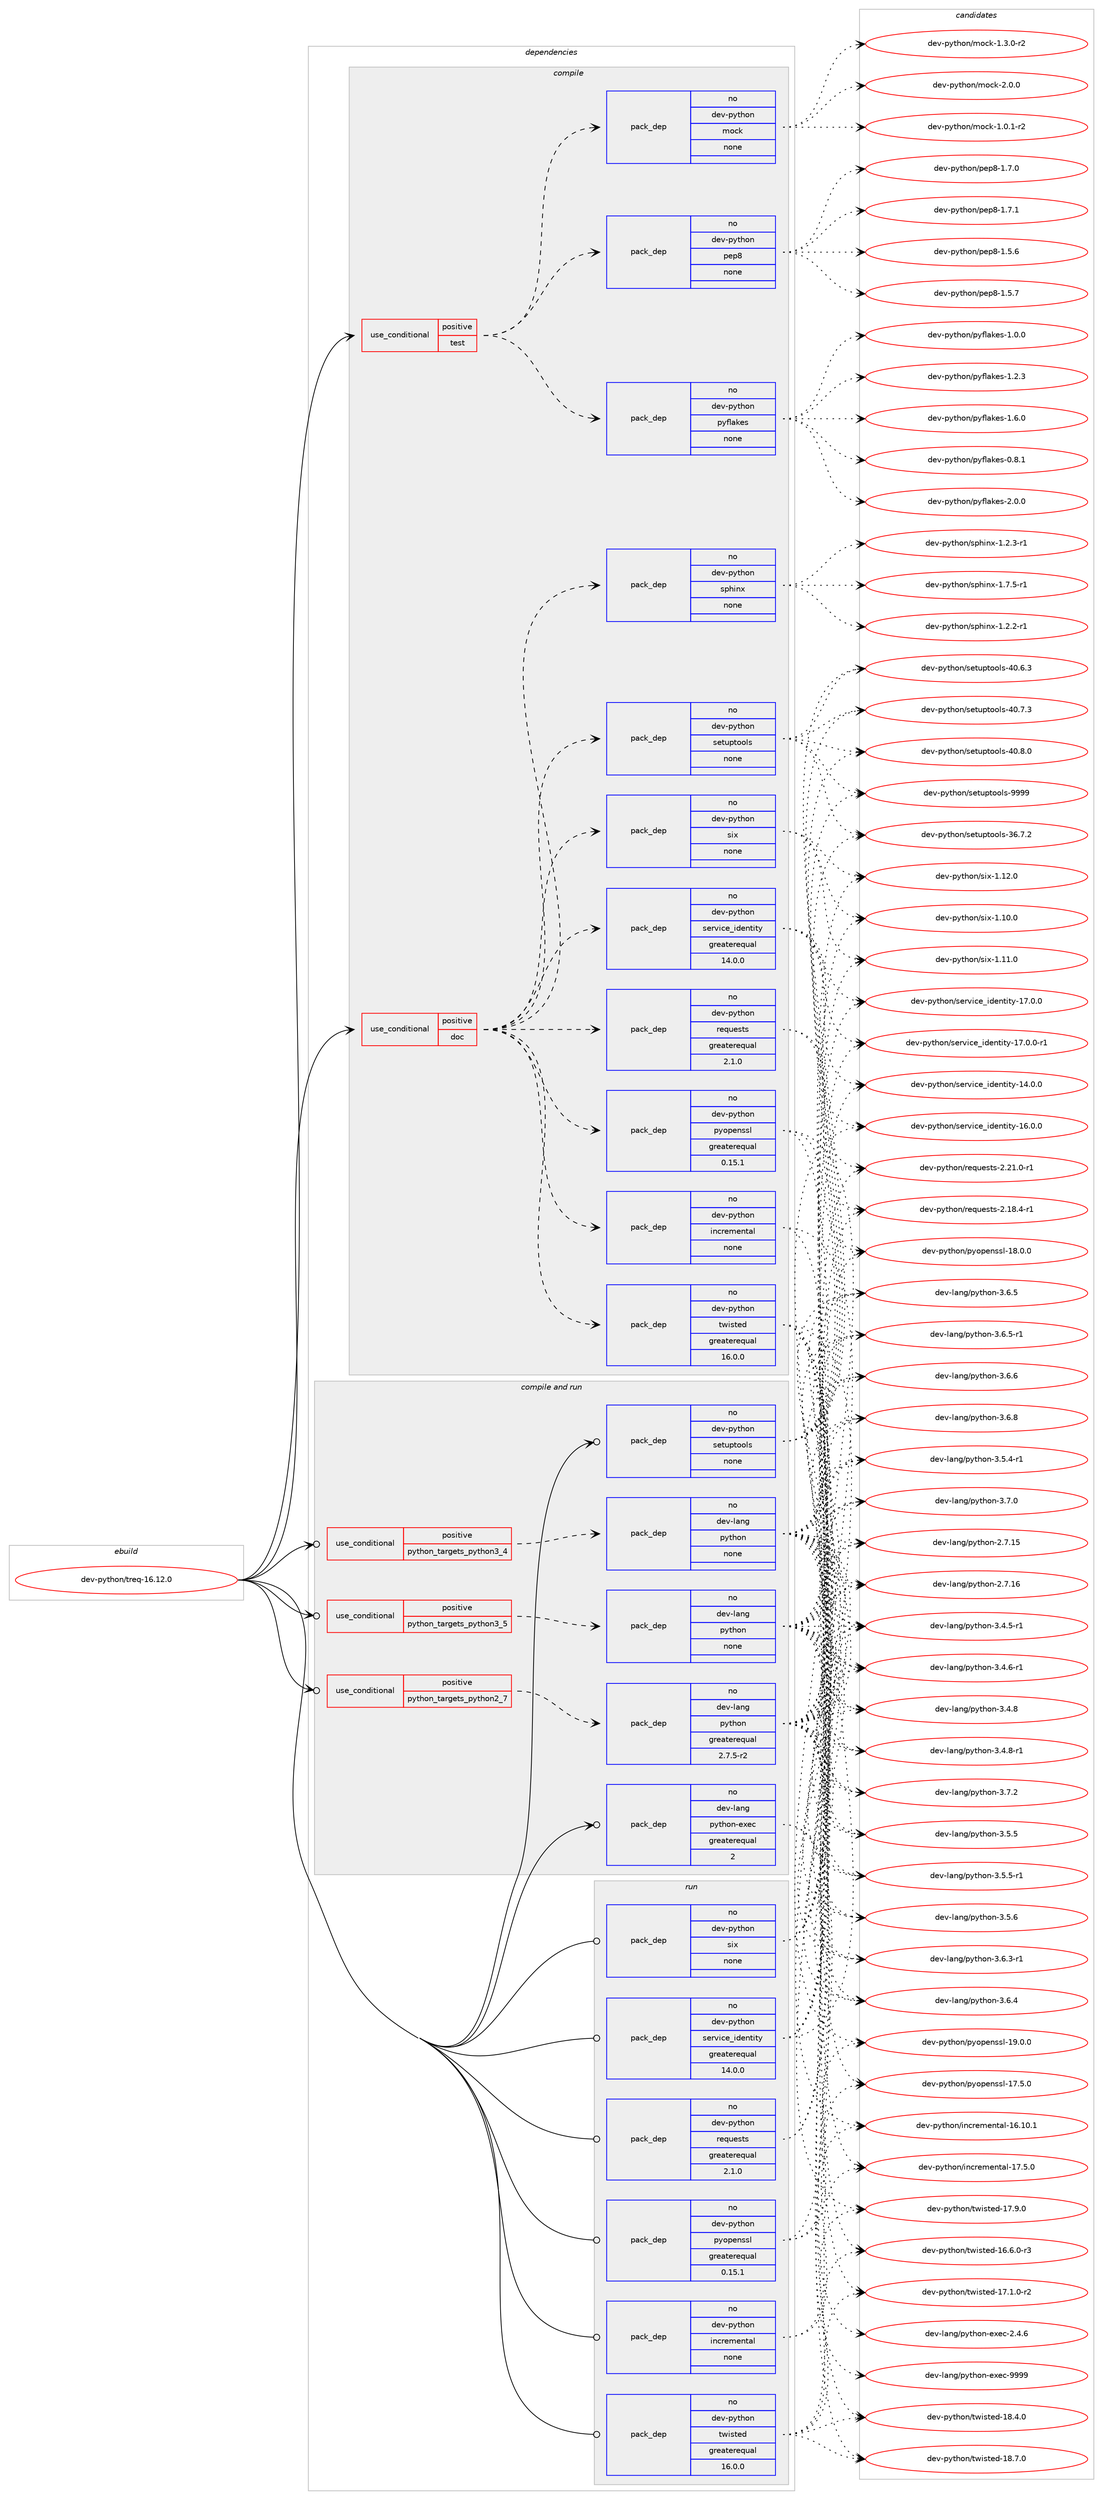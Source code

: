 digraph prolog {

# *************
# Graph options
# *************

newrank=true;
concentrate=true;
compound=true;
graph [rankdir=LR,fontname=Helvetica,fontsize=10,ranksep=1.5];#, ranksep=2.5, nodesep=0.2];
edge  [arrowhead=vee];
node  [fontname=Helvetica,fontsize=10];

# **********
# The ebuild
# **********

subgraph cluster_leftcol {
color=gray;
rank=same;
label=<<i>ebuild</i>>;
id [label="dev-python/treq-16.12.0", color=red, width=4, href="../dev-python/treq-16.12.0.svg"];
}

# ****************
# The dependencies
# ****************

subgraph cluster_midcol {
color=gray;
label=<<i>dependencies</i>>;
subgraph cluster_compile {
fillcolor="#eeeeee";
style=filled;
label=<<i>compile</i>>;
subgraph cond385977 {
dependency1445263 [label=<<TABLE BORDER="0" CELLBORDER="1" CELLSPACING="0" CELLPADDING="4"><TR><TD ROWSPAN="3" CELLPADDING="10">use_conditional</TD></TR><TR><TD>positive</TD></TR><TR><TD>doc</TD></TR></TABLE>>, shape=none, color=red];
subgraph pack1035923 {
dependency1445264 [label=<<TABLE BORDER="0" CELLBORDER="1" CELLSPACING="0" CELLPADDING="4" WIDTH="220"><TR><TD ROWSPAN="6" CELLPADDING="30">pack_dep</TD></TR><TR><TD WIDTH="110">no</TD></TR><TR><TD>dev-python</TD></TR><TR><TD>sphinx</TD></TR><TR><TD>none</TD></TR><TR><TD></TD></TR></TABLE>>, shape=none, color=blue];
}
dependency1445263:e -> dependency1445264:w [weight=20,style="dashed",arrowhead="vee"];
subgraph pack1035924 {
dependency1445265 [label=<<TABLE BORDER="0" CELLBORDER="1" CELLSPACING="0" CELLPADDING="4" WIDTH="220"><TR><TD ROWSPAN="6" CELLPADDING="30">pack_dep</TD></TR><TR><TD WIDTH="110">no</TD></TR><TR><TD>dev-python</TD></TR><TR><TD>setuptools</TD></TR><TR><TD>none</TD></TR><TR><TD></TD></TR></TABLE>>, shape=none, color=blue];
}
dependency1445263:e -> dependency1445265:w [weight=20,style="dashed",arrowhead="vee"];
subgraph pack1035925 {
dependency1445266 [label=<<TABLE BORDER="0" CELLBORDER="1" CELLSPACING="0" CELLPADDING="4" WIDTH="220"><TR><TD ROWSPAN="6" CELLPADDING="30">pack_dep</TD></TR><TR><TD WIDTH="110">no</TD></TR><TR><TD>dev-python</TD></TR><TR><TD>six</TD></TR><TR><TD>none</TD></TR><TR><TD></TD></TR></TABLE>>, shape=none, color=blue];
}
dependency1445263:e -> dependency1445266:w [weight=20,style="dashed",arrowhead="vee"];
subgraph pack1035926 {
dependency1445267 [label=<<TABLE BORDER="0" CELLBORDER="1" CELLSPACING="0" CELLPADDING="4" WIDTH="220"><TR><TD ROWSPAN="6" CELLPADDING="30">pack_dep</TD></TR><TR><TD WIDTH="110">no</TD></TR><TR><TD>dev-python</TD></TR><TR><TD>pyopenssl</TD></TR><TR><TD>greaterequal</TD></TR><TR><TD>0.15.1</TD></TR></TABLE>>, shape=none, color=blue];
}
dependency1445263:e -> dependency1445267:w [weight=20,style="dashed",arrowhead="vee"];
subgraph pack1035927 {
dependency1445268 [label=<<TABLE BORDER="0" CELLBORDER="1" CELLSPACING="0" CELLPADDING="4" WIDTH="220"><TR><TD ROWSPAN="6" CELLPADDING="30">pack_dep</TD></TR><TR><TD WIDTH="110">no</TD></TR><TR><TD>dev-python</TD></TR><TR><TD>twisted</TD></TR><TR><TD>greaterequal</TD></TR><TR><TD>16.0.0</TD></TR></TABLE>>, shape=none, color=blue];
}
dependency1445263:e -> dependency1445268:w [weight=20,style="dashed",arrowhead="vee"];
subgraph pack1035928 {
dependency1445269 [label=<<TABLE BORDER="0" CELLBORDER="1" CELLSPACING="0" CELLPADDING="4" WIDTH="220"><TR><TD ROWSPAN="6" CELLPADDING="30">pack_dep</TD></TR><TR><TD WIDTH="110">no</TD></TR><TR><TD>dev-python</TD></TR><TR><TD>requests</TD></TR><TR><TD>greaterequal</TD></TR><TR><TD>2.1.0</TD></TR></TABLE>>, shape=none, color=blue];
}
dependency1445263:e -> dependency1445269:w [weight=20,style="dashed",arrowhead="vee"];
subgraph pack1035929 {
dependency1445270 [label=<<TABLE BORDER="0" CELLBORDER="1" CELLSPACING="0" CELLPADDING="4" WIDTH="220"><TR><TD ROWSPAN="6" CELLPADDING="30">pack_dep</TD></TR><TR><TD WIDTH="110">no</TD></TR><TR><TD>dev-python</TD></TR><TR><TD>service_identity</TD></TR><TR><TD>greaterequal</TD></TR><TR><TD>14.0.0</TD></TR></TABLE>>, shape=none, color=blue];
}
dependency1445263:e -> dependency1445270:w [weight=20,style="dashed",arrowhead="vee"];
subgraph pack1035930 {
dependency1445271 [label=<<TABLE BORDER="0" CELLBORDER="1" CELLSPACING="0" CELLPADDING="4" WIDTH="220"><TR><TD ROWSPAN="6" CELLPADDING="30">pack_dep</TD></TR><TR><TD WIDTH="110">no</TD></TR><TR><TD>dev-python</TD></TR><TR><TD>incremental</TD></TR><TR><TD>none</TD></TR><TR><TD></TD></TR></TABLE>>, shape=none, color=blue];
}
dependency1445263:e -> dependency1445271:w [weight=20,style="dashed",arrowhead="vee"];
}
id:e -> dependency1445263:w [weight=20,style="solid",arrowhead="vee"];
subgraph cond385978 {
dependency1445272 [label=<<TABLE BORDER="0" CELLBORDER="1" CELLSPACING="0" CELLPADDING="4"><TR><TD ROWSPAN="3" CELLPADDING="10">use_conditional</TD></TR><TR><TD>positive</TD></TR><TR><TD>test</TD></TR></TABLE>>, shape=none, color=red];
subgraph pack1035931 {
dependency1445273 [label=<<TABLE BORDER="0" CELLBORDER="1" CELLSPACING="0" CELLPADDING="4" WIDTH="220"><TR><TD ROWSPAN="6" CELLPADDING="30">pack_dep</TD></TR><TR><TD WIDTH="110">no</TD></TR><TR><TD>dev-python</TD></TR><TR><TD>mock</TD></TR><TR><TD>none</TD></TR><TR><TD></TD></TR></TABLE>>, shape=none, color=blue];
}
dependency1445272:e -> dependency1445273:w [weight=20,style="dashed",arrowhead="vee"];
subgraph pack1035932 {
dependency1445274 [label=<<TABLE BORDER="0" CELLBORDER="1" CELLSPACING="0" CELLPADDING="4" WIDTH="220"><TR><TD ROWSPAN="6" CELLPADDING="30">pack_dep</TD></TR><TR><TD WIDTH="110">no</TD></TR><TR><TD>dev-python</TD></TR><TR><TD>pyflakes</TD></TR><TR><TD>none</TD></TR><TR><TD></TD></TR></TABLE>>, shape=none, color=blue];
}
dependency1445272:e -> dependency1445274:w [weight=20,style="dashed",arrowhead="vee"];
subgraph pack1035933 {
dependency1445275 [label=<<TABLE BORDER="0" CELLBORDER="1" CELLSPACING="0" CELLPADDING="4" WIDTH="220"><TR><TD ROWSPAN="6" CELLPADDING="30">pack_dep</TD></TR><TR><TD WIDTH="110">no</TD></TR><TR><TD>dev-python</TD></TR><TR><TD>pep8</TD></TR><TR><TD>none</TD></TR><TR><TD></TD></TR></TABLE>>, shape=none, color=blue];
}
dependency1445272:e -> dependency1445275:w [weight=20,style="dashed",arrowhead="vee"];
}
id:e -> dependency1445272:w [weight=20,style="solid",arrowhead="vee"];
}
subgraph cluster_compileandrun {
fillcolor="#eeeeee";
style=filled;
label=<<i>compile and run</i>>;
subgraph cond385979 {
dependency1445276 [label=<<TABLE BORDER="0" CELLBORDER="1" CELLSPACING="0" CELLPADDING="4"><TR><TD ROWSPAN="3" CELLPADDING="10">use_conditional</TD></TR><TR><TD>positive</TD></TR><TR><TD>python_targets_python2_7</TD></TR></TABLE>>, shape=none, color=red];
subgraph pack1035934 {
dependency1445277 [label=<<TABLE BORDER="0" CELLBORDER="1" CELLSPACING="0" CELLPADDING="4" WIDTH="220"><TR><TD ROWSPAN="6" CELLPADDING="30">pack_dep</TD></TR><TR><TD WIDTH="110">no</TD></TR><TR><TD>dev-lang</TD></TR><TR><TD>python</TD></TR><TR><TD>greaterequal</TD></TR><TR><TD>2.7.5-r2</TD></TR></TABLE>>, shape=none, color=blue];
}
dependency1445276:e -> dependency1445277:w [weight=20,style="dashed",arrowhead="vee"];
}
id:e -> dependency1445276:w [weight=20,style="solid",arrowhead="odotvee"];
subgraph cond385980 {
dependency1445278 [label=<<TABLE BORDER="0" CELLBORDER="1" CELLSPACING="0" CELLPADDING="4"><TR><TD ROWSPAN="3" CELLPADDING="10">use_conditional</TD></TR><TR><TD>positive</TD></TR><TR><TD>python_targets_python3_4</TD></TR></TABLE>>, shape=none, color=red];
subgraph pack1035935 {
dependency1445279 [label=<<TABLE BORDER="0" CELLBORDER="1" CELLSPACING="0" CELLPADDING="4" WIDTH="220"><TR><TD ROWSPAN="6" CELLPADDING="30">pack_dep</TD></TR><TR><TD WIDTH="110">no</TD></TR><TR><TD>dev-lang</TD></TR><TR><TD>python</TD></TR><TR><TD>none</TD></TR><TR><TD></TD></TR></TABLE>>, shape=none, color=blue];
}
dependency1445278:e -> dependency1445279:w [weight=20,style="dashed",arrowhead="vee"];
}
id:e -> dependency1445278:w [weight=20,style="solid",arrowhead="odotvee"];
subgraph cond385981 {
dependency1445280 [label=<<TABLE BORDER="0" CELLBORDER="1" CELLSPACING="0" CELLPADDING="4"><TR><TD ROWSPAN="3" CELLPADDING="10">use_conditional</TD></TR><TR><TD>positive</TD></TR><TR><TD>python_targets_python3_5</TD></TR></TABLE>>, shape=none, color=red];
subgraph pack1035936 {
dependency1445281 [label=<<TABLE BORDER="0" CELLBORDER="1" CELLSPACING="0" CELLPADDING="4" WIDTH="220"><TR><TD ROWSPAN="6" CELLPADDING="30">pack_dep</TD></TR><TR><TD WIDTH="110">no</TD></TR><TR><TD>dev-lang</TD></TR><TR><TD>python</TD></TR><TR><TD>none</TD></TR><TR><TD></TD></TR></TABLE>>, shape=none, color=blue];
}
dependency1445280:e -> dependency1445281:w [weight=20,style="dashed",arrowhead="vee"];
}
id:e -> dependency1445280:w [weight=20,style="solid",arrowhead="odotvee"];
subgraph pack1035937 {
dependency1445282 [label=<<TABLE BORDER="0" CELLBORDER="1" CELLSPACING="0" CELLPADDING="4" WIDTH="220"><TR><TD ROWSPAN="6" CELLPADDING="30">pack_dep</TD></TR><TR><TD WIDTH="110">no</TD></TR><TR><TD>dev-lang</TD></TR><TR><TD>python-exec</TD></TR><TR><TD>greaterequal</TD></TR><TR><TD>2</TD></TR></TABLE>>, shape=none, color=blue];
}
id:e -> dependency1445282:w [weight=20,style="solid",arrowhead="odotvee"];
subgraph pack1035938 {
dependency1445283 [label=<<TABLE BORDER="0" CELLBORDER="1" CELLSPACING="0" CELLPADDING="4" WIDTH="220"><TR><TD ROWSPAN="6" CELLPADDING="30">pack_dep</TD></TR><TR><TD WIDTH="110">no</TD></TR><TR><TD>dev-python</TD></TR><TR><TD>setuptools</TD></TR><TR><TD>none</TD></TR><TR><TD></TD></TR></TABLE>>, shape=none, color=blue];
}
id:e -> dependency1445283:w [weight=20,style="solid",arrowhead="odotvee"];
}
subgraph cluster_run {
fillcolor="#eeeeee";
style=filled;
label=<<i>run</i>>;
subgraph pack1035939 {
dependency1445284 [label=<<TABLE BORDER="0" CELLBORDER="1" CELLSPACING="0" CELLPADDING="4" WIDTH="220"><TR><TD ROWSPAN="6" CELLPADDING="30">pack_dep</TD></TR><TR><TD WIDTH="110">no</TD></TR><TR><TD>dev-python</TD></TR><TR><TD>incremental</TD></TR><TR><TD>none</TD></TR><TR><TD></TD></TR></TABLE>>, shape=none, color=blue];
}
id:e -> dependency1445284:w [weight=20,style="solid",arrowhead="odot"];
subgraph pack1035940 {
dependency1445285 [label=<<TABLE BORDER="0" CELLBORDER="1" CELLSPACING="0" CELLPADDING="4" WIDTH="220"><TR><TD ROWSPAN="6" CELLPADDING="30">pack_dep</TD></TR><TR><TD WIDTH="110">no</TD></TR><TR><TD>dev-python</TD></TR><TR><TD>pyopenssl</TD></TR><TR><TD>greaterequal</TD></TR><TR><TD>0.15.1</TD></TR></TABLE>>, shape=none, color=blue];
}
id:e -> dependency1445285:w [weight=20,style="solid",arrowhead="odot"];
subgraph pack1035941 {
dependency1445286 [label=<<TABLE BORDER="0" CELLBORDER="1" CELLSPACING="0" CELLPADDING="4" WIDTH="220"><TR><TD ROWSPAN="6" CELLPADDING="30">pack_dep</TD></TR><TR><TD WIDTH="110">no</TD></TR><TR><TD>dev-python</TD></TR><TR><TD>requests</TD></TR><TR><TD>greaterequal</TD></TR><TR><TD>2.1.0</TD></TR></TABLE>>, shape=none, color=blue];
}
id:e -> dependency1445286:w [weight=20,style="solid",arrowhead="odot"];
subgraph pack1035942 {
dependency1445287 [label=<<TABLE BORDER="0" CELLBORDER="1" CELLSPACING="0" CELLPADDING="4" WIDTH="220"><TR><TD ROWSPAN="6" CELLPADDING="30">pack_dep</TD></TR><TR><TD WIDTH="110">no</TD></TR><TR><TD>dev-python</TD></TR><TR><TD>service_identity</TD></TR><TR><TD>greaterequal</TD></TR><TR><TD>14.0.0</TD></TR></TABLE>>, shape=none, color=blue];
}
id:e -> dependency1445287:w [weight=20,style="solid",arrowhead="odot"];
subgraph pack1035943 {
dependency1445288 [label=<<TABLE BORDER="0" CELLBORDER="1" CELLSPACING="0" CELLPADDING="4" WIDTH="220"><TR><TD ROWSPAN="6" CELLPADDING="30">pack_dep</TD></TR><TR><TD WIDTH="110">no</TD></TR><TR><TD>dev-python</TD></TR><TR><TD>six</TD></TR><TR><TD>none</TD></TR><TR><TD></TD></TR></TABLE>>, shape=none, color=blue];
}
id:e -> dependency1445288:w [weight=20,style="solid",arrowhead="odot"];
subgraph pack1035944 {
dependency1445289 [label=<<TABLE BORDER="0" CELLBORDER="1" CELLSPACING="0" CELLPADDING="4" WIDTH="220"><TR><TD ROWSPAN="6" CELLPADDING="30">pack_dep</TD></TR><TR><TD WIDTH="110">no</TD></TR><TR><TD>dev-python</TD></TR><TR><TD>twisted</TD></TR><TR><TD>greaterequal</TD></TR><TR><TD>16.0.0</TD></TR></TABLE>>, shape=none, color=blue];
}
id:e -> dependency1445289:w [weight=20,style="solid",arrowhead="odot"];
}
}

# **************
# The candidates
# **************

subgraph cluster_choices {
rank=same;
color=gray;
label=<<i>candidates</i>>;

subgraph choice1035923 {
color=black;
nodesep=1;
choice10010111845112121116104111110471151121041051101204549465046504511449 [label="dev-python/sphinx-1.2.2-r1", color=red, width=4,href="../dev-python/sphinx-1.2.2-r1.svg"];
choice10010111845112121116104111110471151121041051101204549465046514511449 [label="dev-python/sphinx-1.2.3-r1", color=red, width=4,href="../dev-python/sphinx-1.2.3-r1.svg"];
choice10010111845112121116104111110471151121041051101204549465546534511449 [label="dev-python/sphinx-1.7.5-r1", color=red, width=4,href="../dev-python/sphinx-1.7.5-r1.svg"];
dependency1445264:e -> choice10010111845112121116104111110471151121041051101204549465046504511449:w [style=dotted,weight="100"];
dependency1445264:e -> choice10010111845112121116104111110471151121041051101204549465046514511449:w [style=dotted,weight="100"];
dependency1445264:e -> choice10010111845112121116104111110471151121041051101204549465546534511449:w [style=dotted,weight="100"];
}
subgraph choice1035924 {
color=black;
nodesep=1;
choice100101118451121211161041111104711510111611711211611111110811545515446554650 [label="dev-python/setuptools-36.7.2", color=red, width=4,href="../dev-python/setuptools-36.7.2.svg"];
choice100101118451121211161041111104711510111611711211611111110811545524846544651 [label="dev-python/setuptools-40.6.3", color=red, width=4,href="../dev-python/setuptools-40.6.3.svg"];
choice100101118451121211161041111104711510111611711211611111110811545524846554651 [label="dev-python/setuptools-40.7.3", color=red, width=4,href="../dev-python/setuptools-40.7.3.svg"];
choice100101118451121211161041111104711510111611711211611111110811545524846564648 [label="dev-python/setuptools-40.8.0", color=red, width=4,href="../dev-python/setuptools-40.8.0.svg"];
choice10010111845112121116104111110471151011161171121161111111081154557575757 [label="dev-python/setuptools-9999", color=red, width=4,href="../dev-python/setuptools-9999.svg"];
dependency1445265:e -> choice100101118451121211161041111104711510111611711211611111110811545515446554650:w [style=dotted,weight="100"];
dependency1445265:e -> choice100101118451121211161041111104711510111611711211611111110811545524846544651:w [style=dotted,weight="100"];
dependency1445265:e -> choice100101118451121211161041111104711510111611711211611111110811545524846554651:w [style=dotted,weight="100"];
dependency1445265:e -> choice100101118451121211161041111104711510111611711211611111110811545524846564648:w [style=dotted,weight="100"];
dependency1445265:e -> choice10010111845112121116104111110471151011161171121161111111081154557575757:w [style=dotted,weight="100"];
}
subgraph choice1035925 {
color=black;
nodesep=1;
choice100101118451121211161041111104711510512045494649484648 [label="dev-python/six-1.10.0", color=red, width=4,href="../dev-python/six-1.10.0.svg"];
choice100101118451121211161041111104711510512045494649494648 [label="dev-python/six-1.11.0", color=red, width=4,href="../dev-python/six-1.11.0.svg"];
choice100101118451121211161041111104711510512045494649504648 [label="dev-python/six-1.12.0", color=red, width=4,href="../dev-python/six-1.12.0.svg"];
dependency1445266:e -> choice100101118451121211161041111104711510512045494649484648:w [style=dotted,weight="100"];
dependency1445266:e -> choice100101118451121211161041111104711510512045494649494648:w [style=dotted,weight="100"];
dependency1445266:e -> choice100101118451121211161041111104711510512045494649504648:w [style=dotted,weight="100"];
}
subgraph choice1035926 {
color=black;
nodesep=1;
choice100101118451121211161041111104711212111111210111011511510845495546534648 [label="dev-python/pyopenssl-17.5.0", color=red, width=4,href="../dev-python/pyopenssl-17.5.0.svg"];
choice100101118451121211161041111104711212111111210111011511510845495646484648 [label="dev-python/pyopenssl-18.0.0", color=red, width=4,href="../dev-python/pyopenssl-18.0.0.svg"];
choice100101118451121211161041111104711212111111210111011511510845495746484648 [label="dev-python/pyopenssl-19.0.0", color=red, width=4,href="../dev-python/pyopenssl-19.0.0.svg"];
dependency1445267:e -> choice100101118451121211161041111104711212111111210111011511510845495546534648:w [style=dotted,weight="100"];
dependency1445267:e -> choice100101118451121211161041111104711212111111210111011511510845495646484648:w [style=dotted,weight="100"];
dependency1445267:e -> choice100101118451121211161041111104711212111111210111011511510845495746484648:w [style=dotted,weight="100"];
}
subgraph choice1035927 {
color=black;
nodesep=1;
choice1001011184511212111610411111047116119105115116101100454954465446484511451 [label="dev-python/twisted-16.6.0-r3", color=red, width=4,href="../dev-python/twisted-16.6.0-r3.svg"];
choice1001011184511212111610411111047116119105115116101100454955464946484511450 [label="dev-python/twisted-17.1.0-r2", color=red, width=4,href="../dev-python/twisted-17.1.0-r2.svg"];
choice100101118451121211161041111104711611910511511610110045495546574648 [label="dev-python/twisted-17.9.0", color=red, width=4,href="../dev-python/twisted-17.9.0.svg"];
choice100101118451121211161041111104711611910511511610110045495646524648 [label="dev-python/twisted-18.4.0", color=red, width=4,href="../dev-python/twisted-18.4.0.svg"];
choice100101118451121211161041111104711611910511511610110045495646554648 [label="dev-python/twisted-18.7.0", color=red, width=4,href="../dev-python/twisted-18.7.0.svg"];
dependency1445268:e -> choice1001011184511212111610411111047116119105115116101100454954465446484511451:w [style=dotted,weight="100"];
dependency1445268:e -> choice1001011184511212111610411111047116119105115116101100454955464946484511450:w [style=dotted,weight="100"];
dependency1445268:e -> choice100101118451121211161041111104711611910511511610110045495546574648:w [style=dotted,weight="100"];
dependency1445268:e -> choice100101118451121211161041111104711611910511511610110045495646524648:w [style=dotted,weight="100"];
dependency1445268:e -> choice100101118451121211161041111104711611910511511610110045495646554648:w [style=dotted,weight="100"];
}
subgraph choice1035928 {
color=black;
nodesep=1;
choice1001011184511212111610411111047114101113117101115116115455046495646524511449 [label="dev-python/requests-2.18.4-r1", color=red, width=4,href="../dev-python/requests-2.18.4-r1.svg"];
choice1001011184511212111610411111047114101113117101115116115455046504946484511449 [label="dev-python/requests-2.21.0-r1", color=red, width=4,href="../dev-python/requests-2.21.0-r1.svg"];
dependency1445269:e -> choice1001011184511212111610411111047114101113117101115116115455046495646524511449:w [style=dotted,weight="100"];
dependency1445269:e -> choice1001011184511212111610411111047114101113117101115116115455046504946484511449:w [style=dotted,weight="100"];
}
subgraph choice1035929 {
color=black;
nodesep=1;
choice1001011184511212111610411111047115101114118105991019510510010111011610511612145495246484648 [label="dev-python/service_identity-14.0.0", color=red, width=4,href="../dev-python/service_identity-14.0.0.svg"];
choice1001011184511212111610411111047115101114118105991019510510010111011610511612145495446484648 [label="dev-python/service_identity-16.0.0", color=red, width=4,href="../dev-python/service_identity-16.0.0.svg"];
choice1001011184511212111610411111047115101114118105991019510510010111011610511612145495546484648 [label="dev-python/service_identity-17.0.0", color=red, width=4,href="../dev-python/service_identity-17.0.0.svg"];
choice10010111845112121116104111110471151011141181059910195105100101110116105116121454955464846484511449 [label="dev-python/service_identity-17.0.0-r1", color=red, width=4,href="../dev-python/service_identity-17.0.0-r1.svg"];
dependency1445270:e -> choice1001011184511212111610411111047115101114118105991019510510010111011610511612145495246484648:w [style=dotted,weight="100"];
dependency1445270:e -> choice1001011184511212111610411111047115101114118105991019510510010111011610511612145495446484648:w [style=dotted,weight="100"];
dependency1445270:e -> choice1001011184511212111610411111047115101114118105991019510510010111011610511612145495546484648:w [style=dotted,weight="100"];
dependency1445270:e -> choice10010111845112121116104111110471151011141181059910195105100101110116105116121454955464846484511449:w [style=dotted,weight="100"];
}
subgraph choice1035930 {
color=black;
nodesep=1;
choice100101118451121211161041111104710511099114101109101110116971084549544649484649 [label="dev-python/incremental-16.10.1", color=red, width=4,href="../dev-python/incremental-16.10.1.svg"];
choice1001011184511212111610411111047105110991141011091011101169710845495546534648 [label="dev-python/incremental-17.5.0", color=red, width=4,href="../dev-python/incremental-17.5.0.svg"];
dependency1445271:e -> choice100101118451121211161041111104710511099114101109101110116971084549544649484649:w [style=dotted,weight="100"];
dependency1445271:e -> choice1001011184511212111610411111047105110991141011091011101169710845495546534648:w [style=dotted,weight="100"];
}
subgraph choice1035931 {
color=black;
nodesep=1;
choice1001011184511212111610411111047109111991074549464846494511450 [label="dev-python/mock-1.0.1-r2", color=red, width=4,href="../dev-python/mock-1.0.1-r2.svg"];
choice1001011184511212111610411111047109111991074549465146484511450 [label="dev-python/mock-1.3.0-r2", color=red, width=4,href="../dev-python/mock-1.3.0-r2.svg"];
choice100101118451121211161041111104710911199107455046484648 [label="dev-python/mock-2.0.0", color=red, width=4,href="../dev-python/mock-2.0.0.svg"];
dependency1445273:e -> choice1001011184511212111610411111047109111991074549464846494511450:w [style=dotted,weight="100"];
dependency1445273:e -> choice1001011184511212111610411111047109111991074549465146484511450:w [style=dotted,weight="100"];
dependency1445273:e -> choice100101118451121211161041111104710911199107455046484648:w [style=dotted,weight="100"];
}
subgraph choice1035932 {
color=black;
nodesep=1;
choice100101118451121211161041111104711212110210897107101115454846564649 [label="dev-python/pyflakes-0.8.1", color=red, width=4,href="../dev-python/pyflakes-0.8.1.svg"];
choice100101118451121211161041111104711212110210897107101115454946484648 [label="dev-python/pyflakes-1.0.0", color=red, width=4,href="../dev-python/pyflakes-1.0.0.svg"];
choice100101118451121211161041111104711212110210897107101115454946504651 [label="dev-python/pyflakes-1.2.3", color=red, width=4,href="../dev-python/pyflakes-1.2.3.svg"];
choice100101118451121211161041111104711212110210897107101115454946544648 [label="dev-python/pyflakes-1.6.0", color=red, width=4,href="../dev-python/pyflakes-1.6.0.svg"];
choice100101118451121211161041111104711212110210897107101115455046484648 [label="dev-python/pyflakes-2.0.0", color=red, width=4,href="../dev-python/pyflakes-2.0.0.svg"];
dependency1445274:e -> choice100101118451121211161041111104711212110210897107101115454846564649:w [style=dotted,weight="100"];
dependency1445274:e -> choice100101118451121211161041111104711212110210897107101115454946484648:w [style=dotted,weight="100"];
dependency1445274:e -> choice100101118451121211161041111104711212110210897107101115454946504651:w [style=dotted,weight="100"];
dependency1445274:e -> choice100101118451121211161041111104711212110210897107101115454946544648:w [style=dotted,weight="100"];
dependency1445274:e -> choice100101118451121211161041111104711212110210897107101115455046484648:w [style=dotted,weight="100"];
}
subgraph choice1035933 {
color=black;
nodesep=1;
choice100101118451121211161041111104711210111256454946534654 [label="dev-python/pep8-1.5.6", color=red, width=4,href="../dev-python/pep8-1.5.6.svg"];
choice100101118451121211161041111104711210111256454946534655 [label="dev-python/pep8-1.5.7", color=red, width=4,href="../dev-python/pep8-1.5.7.svg"];
choice100101118451121211161041111104711210111256454946554648 [label="dev-python/pep8-1.7.0", color=red, width=4,href="../dev-python/pep8-1.7.0.svg"];
choice100101118451121211161041111104711210111256454946554649 [label="dev-python/pep8-1.7.1", color=red, width=4,href="../dev-python/pep8-1.7.1.svg"];
dependency1445275:e -> choice100101118451121211161041111104711210111256454946534654:w [style=dotted,weight="100"];
dependency1445275:e -> choice100101118451121211161041111104711210111256454946534655:w [style=dotted,weight="100"];
dependency1445275:e -> choice100101118451121211161041111104711210111256454946554648:w [style=dotted,weight="100"];
dependency1445275:e -> choice100101118451121211161041111104711210111256454946554649:w [style=dotted,weight="100"];
}
subgraph choice1035934 {
color=black;
nodesep=1;
choice10010111845108971101034711212111610411111045504655464953 [label="dev-lang/python-2.7.15", color=red, width=4,href="../dev-lang/python-2.7.15.svg"];
choice10010111845108971101034711212111610411111045504655464954 [label="dev-lang/python-2.7.16", color=red, width=4,href="../dev-lang/python-2.7.16.svg"];
choice1001011184510897110103471121211161041111104551465246534511449 [label="dev-lang/python-3.4.5-r1", color=red, width=4,href="../dev-lang/python-3.4.5-r1.svg"];
choice1001011184510897110103471121211161041111104551465246544511449 [label="dev-lang/python-3.4.6-r1", color=red, width=4,href="../dev-lang/python-3.4.6-r1.svg"];
choice100101118451089711010347112121116104111110455146524656 [label="dev-lang/python-3.4.8", color=red, width=4,href="../dev-lang/python-3.4.8.svg"];
choice1001011184510897110103471121211161041111104551465246564511449 [label="dev-lang/python-3.4.8-r1", color=red, width=4,href="../dev-lang/python-3.4.8-r1.svg"];
choice1001011184510897110103471121211161041111104551465346524511449 [label="dev-lang/python-3.5.4-r1", color=red, width=4,href="../dev-lang/python-3.5.4-r1.svg"];
choice100101118451089711010347112121116104111110455146534653 [label="dev-lang/python-3.5.5", color=red, width=4,href="../dev-lang/python-3.5.5.svg"];
choice1001011184510897110103471121211161041111104551465346534511449 [label="dev-lang/python-3.5.5-r1", color=red, width=4,href="../dev-lang/python-3.5.5-r1.svg"];
choice100101118451089711010347112121116104111110455146534654 [label="dev-lang/python-3.5.6", color=red, width=4,href="../dev-lang/python-3.5.6.svg"];
choice1001011184510897110103471121211161041111104551465446514511449 [label="dev-lang/python-3.6.3-r1", color=red, width=4,href="../dev-lang/python-3.6.3-r1.svg"];
choice100101118451089711010347112121116104111110455146544652 [label="dev-lang/python-3.6.4", color=red, width=4,href="../dev-lang/python-3.6.4.svg"];
choice100101118451089711010347112121116104111110455146544653 [label="dev-lang/python-3.6.5", color=red, width=4,href="../dev-lang/python-3.6.5.svg"];
choice1001011184510897110103471121211161041111104551465446534511449 [label="dev-lang/python-3.6.5-r1", color=red, width=4,href="../dev-lang/python-3.6.5-r1.svg"];
choice100101118451089711010347112121116104111110455146544654 [label="dev-lang/python-3.6.6", color=red, width=4,href="../dev-lang/python-3.6.6.svg"];
choice100101118451089711010347112121116104111110455146544656 [label="dev-lang/python-3.6.8", color=red, width=4,href="../dev-lang/python-3.6.8.svg"];
choice100101118451089711010347112121116104111110455146554648 [label="dev-lang/python-3.7.0", color=red, width=4,href="../dev-lang/python-3.7.0.svg"];
choice100101118451089711010347112121116104111110455146554650 [label="dev-lang/python-3.7.2", color=red, width=4,href="../dev-lang/python-3.7.2.svg"];
dependency1445277:e -> choice10010111845108971101034711212111610411111045504655464953:w [style=dotted,weight="100"];
dependency1445277:e -> choice10010111845108971101034711212111610411111045504655464954:w [style=dotted,weight="100"];
dependency1445277:e -> choice1001011184510897110103471121211161041111104551465246534511449:w [style=dotted,weight="100"];
dependency1445277:e -> choice1001011184510897110103471121211161041111104551465246544511449:w [style=dotted,weight="100"];
dependency1445277:e -> choice100101118451089711010347112121116104111110455146524656:w [style=dotted,weight="100"];
dependency1445277:e -> choice1001011184510897110103471121211161041111104551465246564511449:w [style=dotted,weight="100"];
dependency1445277:e -> choice1001011184510897110103471121211161041111104551465346524511449:w [style=dotted,weight="100"];
dependency1445277:e -> choice100101118451089711010347112121116104111110455146534653:w [style=dotted,weight="100"];
dependency1445277:e -> choice1001011184510897110103471121211161041111104551465346534511449:w [style=dotted,weight="100"];
dependency1445277:e -> choice100101118451089711010347112121116104111110455146534654:w [style=dotted,weight="100"];
dependency1445277:e -> choice1001011184510897110103471121211161041111104551465446514511449:w [style=dotted,weight="100"];
dependency1445277:e -> choice100101118451089711010347112121116104111110455146544652:w [style=dotted,weight="100"];
dependency1445277:e -> choice100101118451089711010347112121116104111110455146544653:w [style=dotted,weight="100"];
dependency1445277:e -> choice1001011184510897110103471121211161041111104551465446534511449:w [style=dotted,weight="100"];
dependency1445277:e -> choice100101118451089711010347112121116104111110455146544654:w [style=dotted,weight="100"];
dependency1445277:e -> choice100101118451089711010347112121116104111110455146544656:w [style=dotted,weight="100"];
dependency1445277:e -> choice100101118451089711010347112121116104111110455146554648:w [style=dotted,weight="100"];
dependency1445277:e -> choice100101118451089711010347112121116104111110455146554650:w [style=dotted,weight="100"];
}
subgraph choice1035935 {
color=black;
nodesep=1;
choice10010111845108971101034711212111610411111045504655464953 [label="dev-lang/python-2.7.15", color=red, width=4,href="../dev-lang/python-2.7.15.svg"];
choice10010111845108971101034711212111610411111045504655464954 [label="dev-lang/python-2.7.16", color=red, width=4,href="../dev-lang/python-2.7.16.svg"];
choice1001011184510897110103471121211161041111104551465246534511449 [label="dev-lang/python-3.4.5-r1", color=red, width=4,href="../dev-lang/python-3.4.5-r1.svg"];
choice1001011184510897110103471121211161041111104551465246544511449 [label="dev-lang/python-3.4.6-r1", color=red, width=4,href="../dev-lang/python-3.4.6-r1.svg"];
choice100101118451089711010347112121116104111110455146524656 [label="dev-lang/python-3.4.8", color=red, width=4,href="../dev-lang/python-3.4.8.svg"];
choice1001011184510897110103471121211161041111104551465246564511449 [label="dev-lang/python-3.4.8-r1", color=red, width=4,href="../dev-lang/python-3.4.8-r1.svg"];
choice1001011184510897110103471121211161041111104551465346524511449 [label="dev-lang/python-3.5.4-r1", color=red, width=4,href="../dev-lang/python-3.5.4-r1.svg"];
choice100101118451089711010347112121116104111110455146534653 [label="dev-lang/python-3.5.5", color=red, width=4,href="../dev-lang/python-3.5.5.svg"];
choice1001011184510897110103471121211161041111104551465346534511449 [label="dev-lang/python-3.5.5-r1", color=red, width=4,href="../dev-lang/python-3.5.5-r1.svg"];
choice100101118451089711010347112121116104111110455146534654 [label="dev-lang/python-3.5.6", color=red, width=4,href="../dev-lang/python-3.5.6.svg"];
choice1001011184510897110103471121211161041111104551465446514511449 [label="dev-lang/python-3.6.3-r1", color=red, width=4,href="../dev-lang/python-3.6.3-r1.svg"];
choice100101118451089711010347112121116104111110455146544652 [label="dev-lang/python-3.6.4", color=red, width=4,href="../dev-lang/python-3.6.4.svg"];
choice100101118451089711010347112121116104111110455146544653 [label="dev-lang/python-3.6.5", color=red, width=4,href="../dev-lang/python-3.6.5.svg"];
choice1001011184510897110103471121211161041111104551465446534511449 [label="dev-lang/python-3.6.5-r1", color=red, width=4,href="../dev-lang/python-3.6.5-r1.svg"];
choice100101118451089711010347112121116104111110455146544654 [label="dev-lang/python-3.6.6", color=red, width=4,href="../dev-lang/python-3.6.6.svg"];
choice100101118451089711010347112121116104111110455146544656 [label="dev-lang/python-3.6.8", color=red, width=4,href="../dev-lang/python-3.6.8.svg"];
choice100101118451089711010347112121116104111110455146554648 [label="dev-lang/python-3.7.0", color=red, width=4,href="../dev-lang/python-3.7.0.svg"];
choice100101118451089711010347112121116104111110455146554650 [label="dev-lang/python-3.7.2", color=red, width=4,href="../dev-lang/python-3.7.2.svg"];
dependency1445279:e -> choice10010111845108971101034711212111610411111045504655464953:w [style=dotted,weight="100"];
dependency1445279:e -> choice10010111845108971101034711212111610411111045504655464954:w [style=dotted,weight="100"];
dependency1445279:e -> choice1001011184510897110103471121211161041111104551465246534511449:w [style=dotted,weight="100"];
dependency1445279:e -> choice1001011184510897110103471121211161041111104551465246544511449:w [style=dotted,weight="100"];
dependency1445279:e -> choice100101118451089711010347112121116104111110455146524656:w [style=dotted,weight="100"];
dependency1445279:e -> choice1001011184510897110103471121211161041111104551465246564511449:w [style=dotted,weight="100"];
dependency1445279:e -> choice1001011184510897110103471121211161041111104551465346524511449:w [style=dotted,weight="100"];
dependency1445279:e -> choice100101118451089711010347112121116104111110455146534653:w [style=dotted,weight="100"];
dependency1445279:e -> choice1001011184510897110103471121211161041111104551465346534511449:w [style=dotted,weight="100"];
dependency1445279:e -> choice100101118451089711010347112121116104111110455146534654:w [style=dotted,weight="100"];
dependency1445279:e -> choice1001011184510897110103471121211161041111104551465446514511449:w [style=dotted,weight="100"];
dependency1445279:e -> choice100101118451089711010347112121116104111110455146544652:w [style=dotted,weight="100"];
dependency1445279:e -> choice100101118451089711010347112121116104111110455146544653:w [style=dotted,weight="100"];
dependency1445279:e -> choice1001011184510897110103471121211161041111104551465446534511449:w [style=dotted,weight="100"];
dependency1445279:e -> choice100101118451089711010347112121116104111110455146544654:w [style=dotted,weight="100"];
dependency1445279:e -> choice100101118451089711010347112121116104111110455146544656:w [style=dotted,weight="100"];
dependency1445279:e -> choice100101118451089711010347112121116104111110455146554648:w [style=dotted,weight="100"];
dependency1445279:e -> choice100101118451089711010347112121116104111110455146554650:w [style=dotted,weight="100"];
}
subgraph choice1035936 {
color=black;
nodesep=1;
choice10010111845108971101034711212111610411111045504655464953 [label="dev-lang/python-2.7.15", color=red, width=4,href="../dev-lang/python-2.7.15.svg"];
choice10010111845108971101034711212111610411111045504655464954 [label="dev-lang/python-2.7.16", color=red, width=4,href="../dev-lang/python-2.7.16.svg"];
choice1001011184510897110103471121211161041111104551465246534511449 [label="dev-lang/python-3.4.5-r1", color=red, width=4,href="../dev-lang/python-3.4.5-r1.svg"];
choice1001011184510897110103471121211161041111104551465246544511449 [label="dev-lang/python-3.4.6-r1", color=red, width=4,href="../dev-lang/python-3.4.6-r1.svg"];
choice100101118451089711010347112121116104111110455146524656 [label="dev-lang/python-3.4.8", color=red, width=4,href="../dev-lang/python-3.4.8.svg"];
choice1001011184510897110103471121211161041111104551465246564511449 [label="dev-lang/python-3.4.8-r1", color=red, width=4,href="../dev-lang/python-3.4.8-r1.svg"];
choice1001011184510897110103471121211161041111104551465346524511449 [label="dev-lang/python-3.5.4-r1", color=red, width=4,href="../dev-lang/python-3.5.4-r1.svg"];
choice100101118451089711010347112121116104111110455146534653 [label="dev-lang/python-3.5.5", color=red, width=4,href="../dev-lang/python-3.5.5.svg"];
choice1001011184510897110103471121211161041111104551465346534511449 [label="dev-lang/python-3.5.5-r1", color=red, width=4,href="../dev-lang/python-3.5.5-r1.svg"];
choice100101118451089711010347112121116104111110455146534654 [label="dev-lang/python-3.5.6", color=red, width=4,href="../dev-lang/python-3.5.6.svg"];
choice1001011184510897110103471121211161041111104551465446514511449 [label="dev-lang/python-3.6.3-r1", color=red, width=4,href="../dev-lang/python-3.6.3-r1.svg"];
choice100101118451089711010347112121116104111110455146544652 [label="dev-lang/python-3.6.4", color=red, width=4,href="../dev-lang/python-3.6.4.svg"];
choice100101118451089711010347112121116104111110455146544653 [label="dev-lang/python-3.6.5", color=red, width=4,href="../dev-lang/python-3.6.5.svg"];
choice1001011184510897110103471121211161041111104551465446534511449 [label="dev-lang/python-3.6.5-r1", color=red, width=4,href="../dev-lang/python-3.6.5-r1.svg"];
choice100101118451089711010347112121116104111110455146544654 [label="dev-lang/python-3.6.6", color=red, width=4,href="../dev-lang/python-3.6.6.svg"];
choice100101118451089711010347112121116104111110455146544656 [label="dev-lang/python-3.6.8", color=red, width=4,href="../dev-lang/python-3.6.8.svg"];
choice100101118451089711010347112121116104111110455146554648 [label="dev-lang/python-3.7.0", color=red, width=4,href="../dev-lang/python-3.7.0.svg"];
choice100101118451089711010347112121116104111110455146554650 [label="dev-lang/python-3.7.2", color=red, width=4,href="../dev-lang/python-3.7.2.svg"];
dependency1445281:e -> choice10010111845108971101034711212111610411111045504655464953:w [style=dotted,weight="100"];
dependency1445281:e -> choice10010111845108971101034711212111610411111045504655464954:w [style=dotted,weight="100"];
dependency1445281:e -> choice1001011184510897110103471121211161041111104551465246534511449:w [style=dotted,weight="100"];
dependency1445281:e -> choice1001011184510897110103471121211161041111104551465246544511449:w [style=dotted,weight="100"];
dependency1445281:e -> choice100101118451089711010347112121116104111110455146524656:w [style=dotted,weight="100"];
dependency1445281:e -> choice1001011184510897110103471121211161041111104551465246564511449:w [style=dotted,weight="100"];
dependency1445281:e -> choice1001011184510897110103471121211161041111104551465346524511449:w [style=dotted,weight="100"];
dependency1445281:e -> choice100101118451089711010347112121116104111110455146534653:w [style=dotted,weight="100"];
dependency1445281:e -> choice1001011184510897110103471121211161041111104551465346534511449:w [style=dotted,weight="100"];
dependency1445281:e -> choice100101118451089711010347112121116104111110455146534654:w [style=dotted,weight="100"];
dependency1445281:e -> choice1001011184510897110103471121211161041111104551465446514511449:w [style=dotted,weight="100"];
dependency1445281:e -> choice100101118451089711010347112121116104111110455146544652:w [style=dotted,weight="100"];
dependency1445281:e -> choice100101118451089711010347112121116104111110455146544653:w [style=dotted,weight="100"];
dependency1445281:e -> choice1001011184510897110103471121211161041111104551465446534511449:w [style=dotted,weight="100"];
dependency1445281:e -> choice100101118451089711010347112121116104111110455146544654:w [style=dotted,weight="100"];
dependency1445281:e -> choice100101118451089711010347112121116104111110455146544656:w [style=dotted,weight="100"];
dependency1445281:e -> choice100101118451089711010347112121116104111110455146554648:w [style=dotted,weight="100"];
dependency1445281:e -> choice100101118451089711010347112121116104111110455146554650:w [style=dotted,weight="100"];
}
subgraph choice1035937 {
color=black;
nodesep=1;
choice1001011184510897110103471121211161041111104510112010199455046524654 [label="dev-lang/python-exec-2.4.6", color=red, width=4,href="../dev-lang/python-exec-2.4.6.svg"];
choice10010111845108971101034711212111610411111045101120101994557575757 [label="dev-lang/python-exec-9999", color=red, width=4,href="../dev-lang/python-exec-9999.svg"];
dependency1445282:e -> choice1001011184510897110103471121211161041111104510112010199455046524654:w [style=dotted,weight="100"];
dependency1445282:e -> choice10010111845108971101034711212111610411111045101120101994557575757:w [style=dotted,weight="100"];
}
subgraph choice1035938 {
color=black;
nodesep=1;
choice100101118451121211161041111104711510111611711211611111110811545515446554650 [label="dev-python/setuptools-36.7.2", color=red, width=4,href="../dev-python/setuptools-36.7.2.svg"];
choice100101118451121211161041111104711510111611711211611111110811545524846544651 [label="dev-python/setuptools-40.6.3", color=red, width=4,href="../dev-python/setuptools-40.6.3.svg"];
choice100101118451121211161041111104711510111611711211611111110811545524846554651 [label="dev-python/setuptools-40.7.3", color=red, width=4,href="../dev-python/setuptools-40.7.3.svg"];
choice100101118451121211161041111104711510111611711211611111110811545524846564648 [label="dev-python/setuptools-40.8.0", color=red, width=4,href="../dev-python/setuptools-40.8.0.svg"];
choice10010111845112121116104111110471151011161171121161111111081154557575757 [label="dev-python/setuptools-9999", color=red, width=4,href="../dev-python/setuptools-9999.svg"];
dependency1445283:e -> choice100101118451121211161041111104711510111611711211611111110811545515446554650:w [style=dotted,weight="100"];
dependency1445283:e -> choice100101118451121211161041111104711510111611711211611111110811545524846544651:w [style=dotted,weight="100"];
dependency1445283:e -> choice100101118451121211161041111104711510111611711211611111110811545524846554651:w [style=dotted,weight="100"];
dependency1445283:e -> choice100101118451121211161041111104711510111611711211611111110811545524846564648:w [style=dotted,weight="100"];
dependency1445283:e -> choice10010111845112121116104111110471151011161171121161111111081154557575757:w [style=dotted,weight="100"];
}
subgraph choice1035939 {
color=black;
nodesep=1;
choice100101118451121211161041111104710511099114101109101110116971084549544649484649 [label="dev-python/incremental-16.10.1", color=red, width=4,href="../dev-python/incremental-16.10.1.svg"];
choice1001011184511212111610411111047105110991141011091011101169710845495546534648 [label="dev-python/incremental-17.5.0", color=red, width=4,href="../dev-python/incremental-17.5.0.svg"];
dependency1445284:e -> choice100101118451121211161041111104710511099114101109101110116971084549544649484649:w [style=dotted,weight="100"];
dependency1445284:e -> choice1001011184511212111610411111047105110991141011091011101169710845495546534648:w [style=dotted,weight="100"];
}
subgraph choice1035940 {
color=black;
nodesep=1;
choice100101118451121211161041111104711212111111210111011511510845495546534648 [label="dev-python/pyopenssl-17.5.0", color=red, width=4,href="../dev-python/pyopenssl-17.5.0.svg"];
choice100101118451121211161041111104711212111111210111011511510845495646484648 [label="dev-python/pyopenssl-18.0.0", color=red, width=4,href="../dev-python/pyopenssl-18.0.0.svg"];
choice100101118451121211161041111104711212111111210111011511510845495746484648 [label="dev-python/pyopenssl-19.0.0", color=red, width=4,href="../dev-python/pyopenssl-19.0.0.svg"];
dependency1445285:e -> choice100101118451121211161041111104711212111111210111011511510845495546534648:w [style=dotted,weight="100"];
dependency1445285:e -> choice100101118451121211161041111104711212111111210111011511510845495646484648:w [style=dotted,weight="100"];
dependency1445285:e -> choice100101118451121211161041111104711212111111210111011511510845495746484648:w [style=dotted,weight="100"];
}
subgraph choice1035941 {
color=black;
nodesep=1;
choice1001011184511212111610411111047114101113117101115116115455046495646524511449 [label="dev-python/requests-2.18.4-r1", color=red, width=4,href="../dev-python/requests-2.18.4-r1.svg"];
choice1001011184511212111610411111047114101113117101115116115455046504946484511449 [label="dev-python/requests-2.21.0-r1", color=red, width=4,href="../dev-python/requests-2.21.0-r1.svg"];
dependency1445286:e -> choice1001011184511212111610411111047114101113117101115116115455046495646524511449:w [style=dotted,weight="100"];
dependency1445286:e -> choice1001011184511212111610411111047114101113117101115116115455046504946484511449:w [style=dotted,weight="100"];
}
subgraph choice1035942 {
color=black;
nodesep=1;
choice1001011184511212111610411111047115101114118105991019510510010111011610511612145495246484648 [label="dev-python/service_identity-14.0.0", color=red, width=4,href="../dev-python/service_identity-14.0.0.svg"];
choice1001011184511212111610411111047115101114118105991019510510010111011610511612145495446484648 [label="dev-python/service_identity-16.0.0", color=red, width=4,href="../dev-python/service_identity-16.0.0.svg"];
choice1001011184511212111610411111047115101114118105991019510510010111011610511612145495546484648 [label="dev-python/service_identity-17.0.0", color=red, width=4,href="../dev-python/service_identity-17.0.0.svg"];
choice10010111845112121116104111110471151011141181059910195105100101110116105116121454955464846484511449 [label="dev-python/service_identity-17.0.0-r1", color=red, width=4,href="../dev-python/service_identity-17.0.0-r1.svg"];
dependency1445287:e -> choice1001011184511212111610411111047115101114118105991019510510010111011610511612145495246484648:w [style=dotted,weight="100"];
dependency1445287:e -> choice1001011184511212111610411111047115101114118105991019510510010111011610511612145495446484648:w [style=dotted,weight="100"];
dependency1445287:e -> choice1001011184511212111610411111047115101114118105991019510510010111011610511612145495546484648:w [style=dotted,weight="100"];
dependency1445287:e -> choice10010111845112121116104111110471151011141181059910195105100101110116105116121454955464846484511449:w [style=dotted,weight="100"];
}
subgraph choice1035943 {
color=black;
nodesep=1;
choice100101118451121211161041111104711510512045494649484648 [label="dev-python/six-1.10.0", color=red, width=4,href="../dev-python/six-1.10.0.svg"];
choice100101118451121211161041111104711510512045494649494648 [label="dev-python/six-1.11.0", color=red, width=4,href="../dev-python/six-1.11.0.svg"];
choice100101118451121211161041111104711510512045494649504648 [label="dev-python/six-1.12.0", color=red, width=4,href="../dev-python/six-1.12.0.svg"];
dependency1445288:e -> choice100101118451121211161041111104711510512045494649484648:w [style=dotted,weight="100"];
dependency1445288:e -> choice100101118451121211161041111104711510512045494649494648:w [style=dotted,weight="100"];
dependency1445288:e -> choice100101118451121211161041111104711510512045494649504648:w [style=dotted,weight="100"];
}
subgraph choice1035944 {
color=black;
nodesep=1;
choice1001011184511212111610411111047116119105115116101100454954465446484511451 [label="dev-python/twisted-16.6.0-r3", color=red, width=4,href="../dev-python/twisted-16.6.0-r3.svg"];
choice1001011184511212111610411111047116119105115116101100454955464946484511450 [label="dev-python/twisted-17.1.0-r2", color=red, width=4,href="../dev-python/twisted-17.1.0-r2.svg"];
choice100101118451121211161041111104711611910511511610110045495546574648 [label="dev-python/twisted-17.9.0", color=red, width=4,href="../dev-python/twisted-17.9.0.svg"];
choice100101118451121211161041111104711611910511511610110045495646524648 [label="dev-python/twisted-18.4.0", color=red, width=4,href="../dev-python/twisted-18.4.0.svg"];
choice100101118451121211161041111104711611910511511610110045495646554648 [label="dev-python/twisted-18.7.0", color=red, width=4,href="../dev-python/twisted-18.7.0.svg"];
dependency1445289:e -> choice1001011184511212111610411111047116119105115116101100454954465446484511451:w [style=dotted,weight="100"];
dependency1445289:e -> choice1001011184511212111610411111047116119105115116101100454955464946484511450:w [style=dotted,weight="100"];
dependency1445289:e -> choice100101118451121211161041111104711611910511511610110045495546574648:w [style=dotted,weight="100"];
dependency1445289:e -> choice100101118451121211161041111104711611910511511610110045495646524648:w [style=dotted,weight="100"];
dependency1445289:e -> choice100101118451121211161041111104711611910511511610110045495646554648:w [style=dotted,weight="100"];
}
}

}
